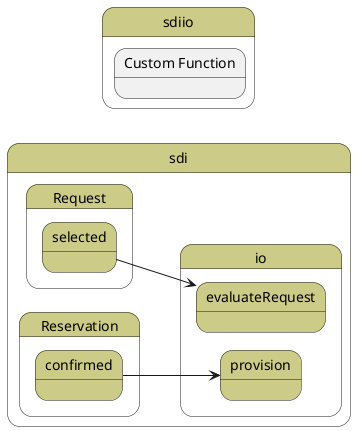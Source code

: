 @startuml
left to right direction


state "sdi" as sdi #cccc88 {
state "io" as sdiio #cccc88 {
}
}


state "sdiio" as pstatename #cccc88 {
    state "Custom Function" as iofunction {
    }
}

        state "sdi" as sdi #cccc88 {
state "io" as sdiio #cccc88 {
state "evaluaterequest" as sdiioevaluaterequest #cccc88 {
}
}
}


        state "sdi" as sdi #cccc88 {
state "io" as sdiio #cccc88 {
state "provision" as sdiioprovision #cccc88 {
}
}
}




        state "sdi" as sdi #cccc88 {
state "Request" as sdirequest #cccc88 {
state "selected" as sdirequestselected #cccc88 {
}
}
}

        
    state "sdi" as sdi #cccc88 {
state "io" as sdiio #cccc88 {
state "evaluateRequest" as sdiioevaluaterequest #cccc88 {
}
}
}

    sdirequestselected ---> sdiioevaluaterequest
  

        state "sdi" as sdi #cccc88 {
state "Reservation" as sdireservation #cccc88 {
state "confirmed" as sdireservationconfirmed #cccc88 {
}
}
}

        
    state "sdi" as sdi #cccc88 {
state "io" as sdiio #cccc88 {
state "provision" as sdiioprovision #cccc88 {
}
}
}

    sdireservationconfirmed ---> sdiioprovision
  



@enduml
